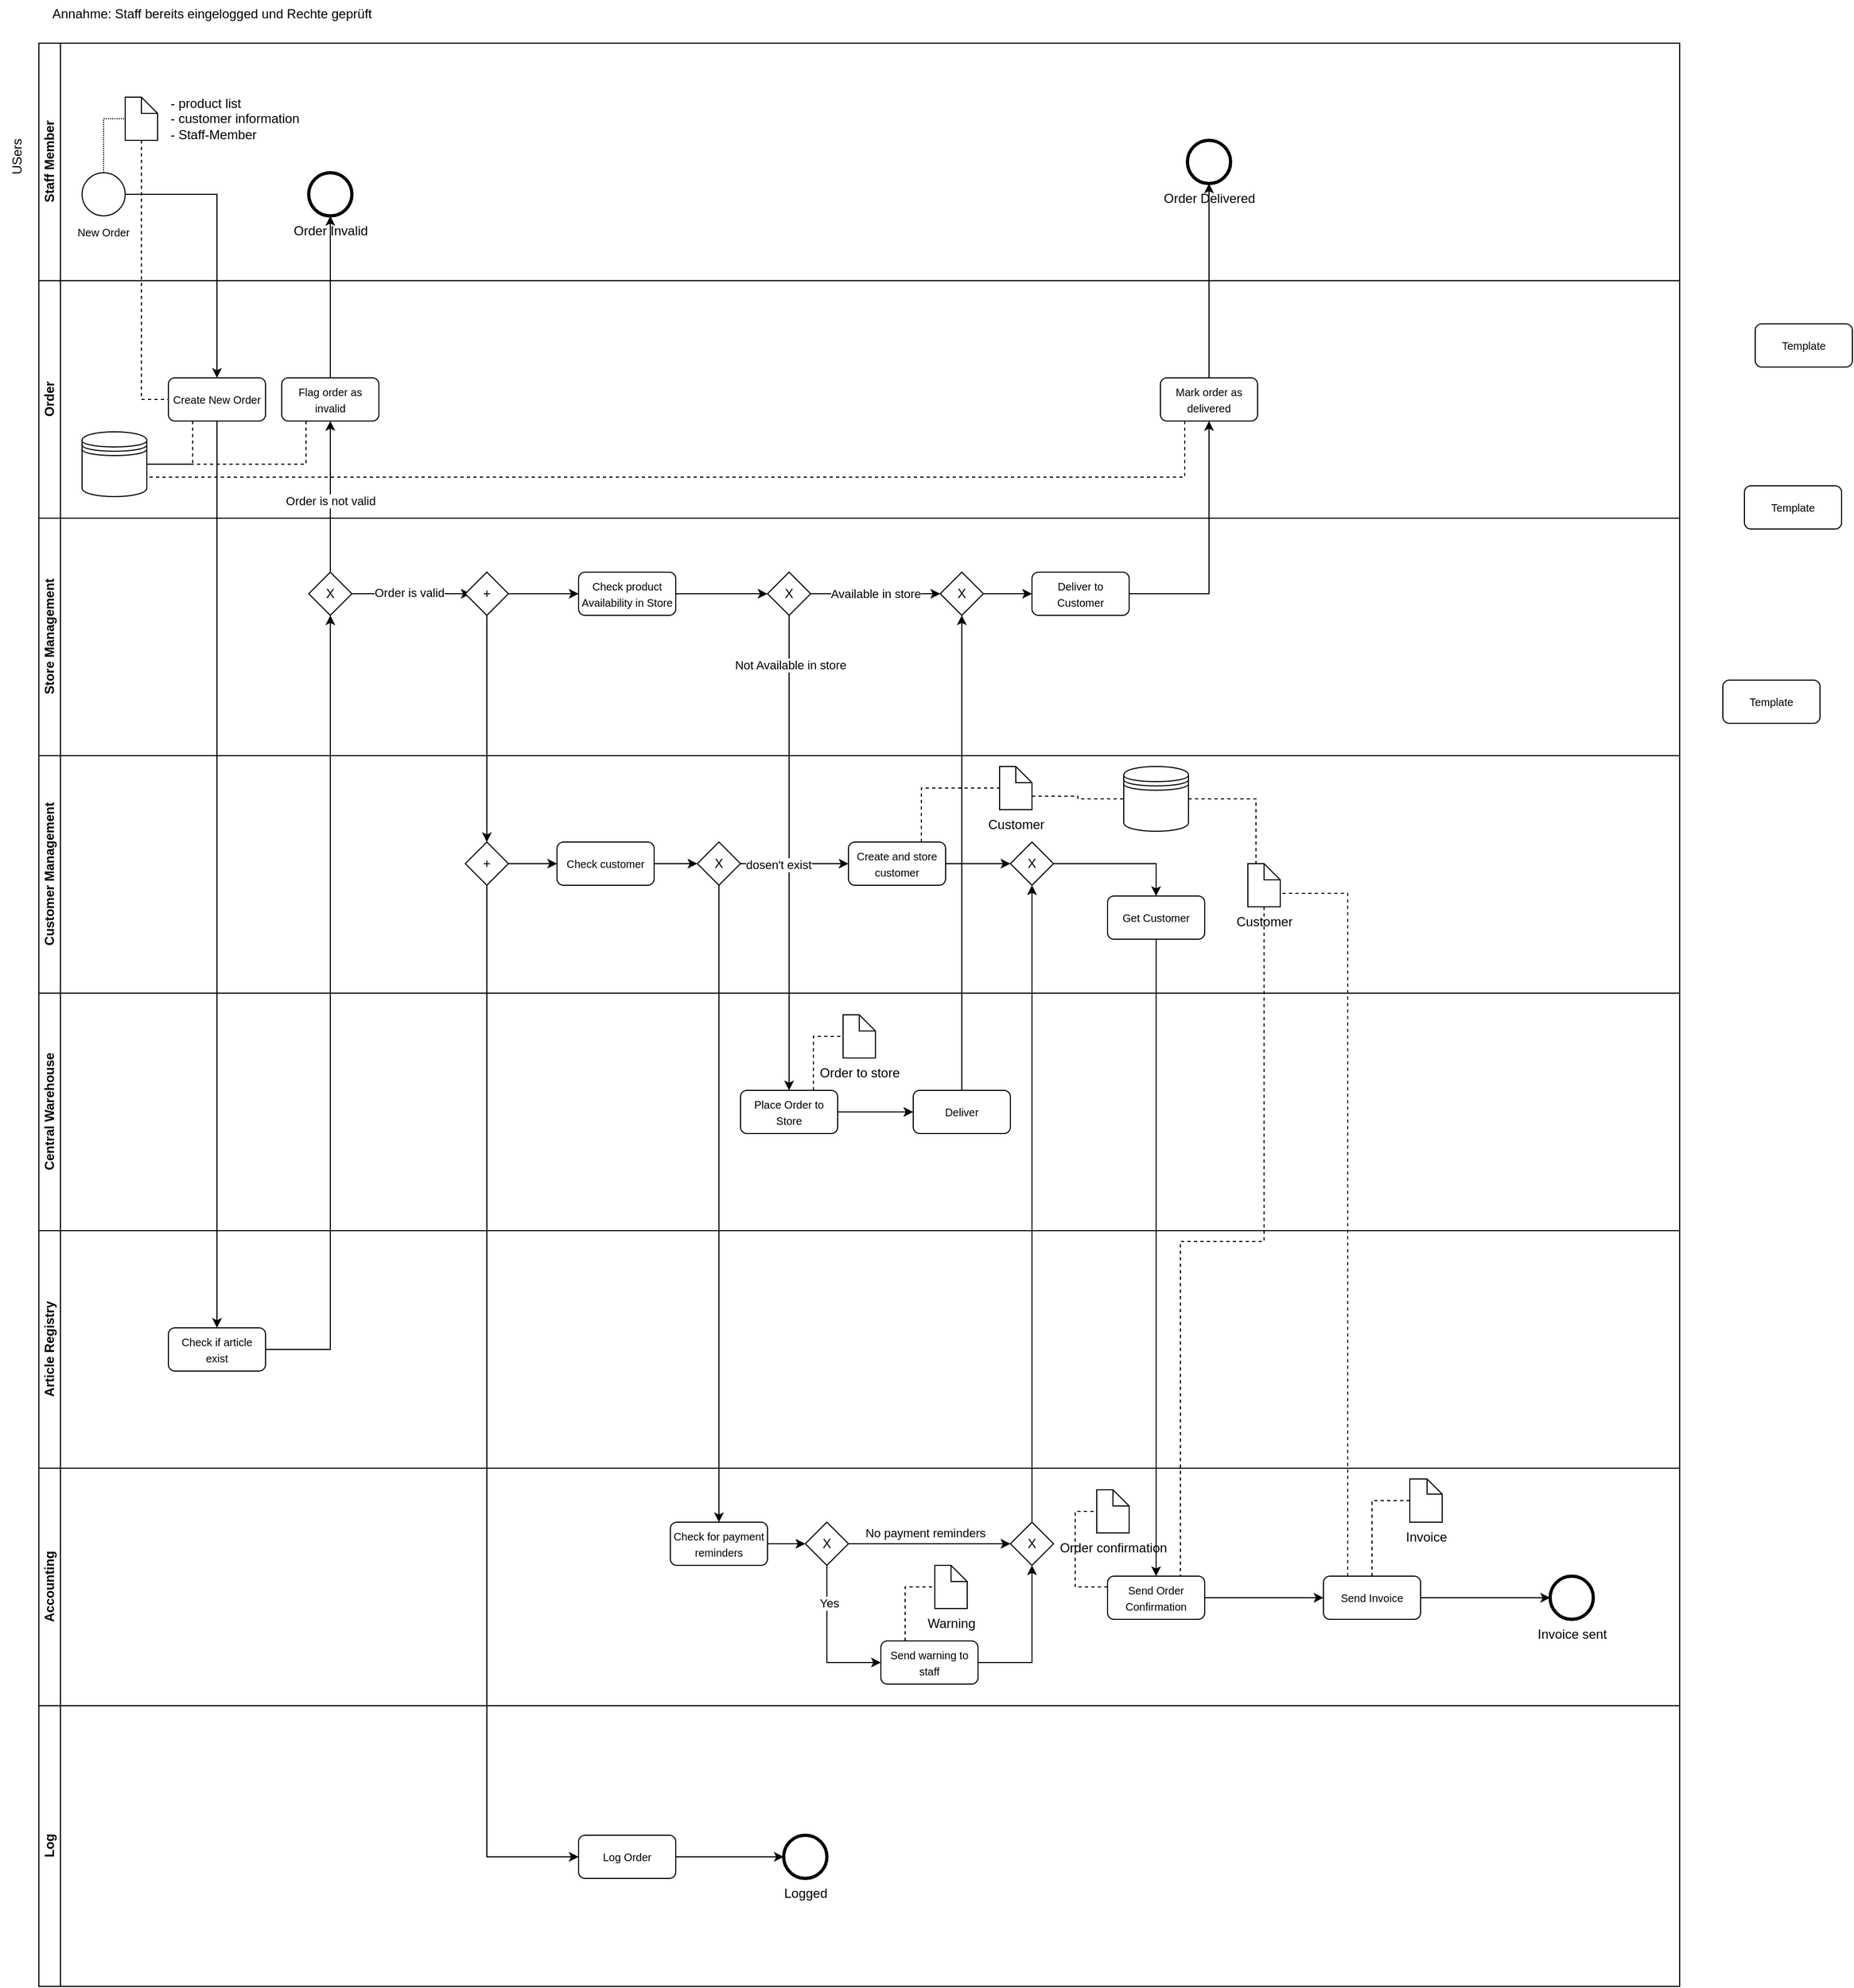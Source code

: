 <mxfile version="24.7.17">
  <diagram id="prtHgNgQTEPvFCAcTncT" name="Page-1">
    <mxGraphModel grid="1" page="1" gridSize="10" guides="1" tooltips="1" connect="1" arrows="1" fold="1" pageScale="1" pageWidth="1169" pageHeight="1654" math="0" shadow="0">
      <root>
        <mxCell id="0" />
        <mxCell id="1" parent="0" />
        <mxCell id="7-YZF02Emuef2Ez2xkZm-93" style="edgeStyle=orthogonalEdgeStyle;rounded=0;orthogonalLoop=1;jettySize=auto;html=1;entryX=0.5;entryY=0;entryDx=0;entryDy=0;" edge="1" parent="1" source="7-YZF02Emuef2Ez2xkZm-90" target="7-YZF02Emuef2Ez2xkZm-92">
          <mxGeometry relative="1" as="geometry" />
        </mxCell>
        <mxCell id="7-YZF02Emuef2Ez2xkZm-94" value="Not Available in store" style="edgeLabel;html=1;align=center;verticalAlign=middle;resizable=0;points=[];" vertex="1" connectable="0" parent="7-YZF02Emuef2Ez2xkZm-93">
          <mxGeometry x="-0.793" y="1" relative="1" as="geometry">
            <mxPoint as="offset" />
          </mxGeometry>
        </mxCell>
        <mxCell id="C3Y8m0aXwXrcLiICh7oO-31" value="&lt;font size=&quot;1&quot;&gt;Template&lt;/font&gt;" style="rounded=1;whiteSpace=wrap;html=1;" vertex="1" parent="1">
          <mxGeometry x="1600" y="-1010" width="90" height="40" as="geometry" />
        </mxCell>
        <mxCell id="7-YZF02Emuef2Ez2xkZm-71" value="Staff Member" style="swimlane;html=1;startSize=20;horizontal=0;" vertex="1" parent="1">
          <mxGeometry x="40" y="-1600" width="1520" height="220" as="geometry" />
        </mxCell>
        <mxCell id="4dBbkoU6vs2JRiaPE6d_-11" value="" style="group" connectable="0" vertex="1" parent="7-YZF02Emuef2Ez2xkZm-71">
          <mxGeometry x="20" y="120" width="80" height="80" as="geometry" />
        </mxCell>
        <mxCell id="4dBbkoU6vs2JRiaPE6d_-8" value="" style="ellipse;whiteSpace=wrap;html=1;aspect=fixed;" vertex="1" parent="4dBbkoU6vs2JRiaPE6d_-11">
          <mxGeometry x="20" width="40" height="40" as="geometry" />
        </mxCell>
        <mxCell id="4dBbkoU6vs2JRiaPE6d_-10" value="&lt;font style=&quot;font-size: 10px;&quot;&gt;New Order&lt;/font&gt;" style="text;strokeColor=none;fillColor=none;align=center;verticalAlign=middle;spacingLeft=4;spacingRight=4;overflow=hidden;points=[[0,0.5],[1,0.5]];portConstraint=eastwest;rotatable=0;whiteSpace=wrap;html=1;" vertex="1" parent="4dBbkoU6vs2JRiaPE6d_-11">
          <mxGeometry y="40" width="80" height="30" as="geometry" />
        </mxCell>
        <mxCell id="4dBbkoU6vs2JRiaPE6d_-32" value="" style="shape=mxgraph.bpmn.data;labelPosition=center;verticalLabelPosition=bottom;align=center;verticalAlign=top;size=15;html=1;" vertex="1" parent="7-YZF02Emuef2Ez2xkZm-71">
          <mxGeometry x="80" y="50" width="30" height="40" as="geometry" />
        </mxCell>
        <mxCell id="4dBbkoU6vs2JRiaPE6d_-34" style="edgeStyle=orthogonalEdgeStyle;rounded=0;orthogonalLoop=1;jettySize=auto;html=1;exitX=0.5;exitY=0;exitDx=0;exitDy=0;entryX=0;entryY=0.5;entryDx=0;entryDy=0;entryPerimeter=0;dashed=1;dashPattern=1 1;endArrow=none;endFill=0;" edge="1" parent="7-YZF02Emuef2Ez2xkZm-71" source="4dBbkoU6vs2JRiaPE6d_-8" target="4dBbkoU6vs2JRiaPE6d_-32">
          <mxGeometry relative="1" as="geometry" />
        </mxCell>
        <mxCell id="4dBbkoU6vs2JRiaPE6d_-35" value="- product list&lt;br&gt;- customer information&lt;br&gt;- Staff-Member" style="text;html=1;align=left;verticalAlign=middle;resizable=0;points=[];autosize=1;strokeColor=none;fillColor=none;" vertex="1" parent="7-YZF02Emuef2Ez2xkZm-71">
          <mxGeometry x="120" y="40" width="140" height="60" as="geometry" />
        </mxCell>
        <mxCell id="P50et1wgJEWvE7VBJ5p5-38" value="Order Delivered" style="points=[[0.145,0.145,0],[0.5,0,0],[0.855,0.145,0],[1,0.5,0],[0.855,0.855,0],[0.5,1,0],[0.145,0.855,0],[0,0.5,0]];shape=mxgraph.bpmn.event;html=1;verticalLabelPosition=bottom;labelBackgroundColor=#ffffff;verticalAlign=top;align=center;perimeter=ellipsePerimeter;outlineConnect=0;aspect=fixed;outline=end;symbol=terminate2;" vertex="1" parent="7-YZF02Emuef2Ez2xkZm-71">
          <mxGeometry x="1064" y="90" width="40" height="40" as="geometry" />
        </mxCell>
        <mxCell id="P50et1wgJEWvE7VBJ5p5-50" value="Order Invalid" style="points=[[0.145,0.145,0],[0.5,0,0],[0.855,0.145,0],[1,0.5,0],[0.855,0.855,0],[0.5,1,0],[0.145,0.855,0],[0,0.5,0]];shape=mxgraph.bpmn.event;html=1;verticalLabelPosition=bottom;labelBackgroundColor=#ffffff;verticalAlign=top;align=center;perimeter=ellipsePerimeter;outlineConnect=0;aspect=fixed;outline=end;symbol=terminate2;" vertex="1" parent="7-YZF02Emuef2Ez2xkZm-71">
          <mxGeometry x="250" y="120" width="40" height="40" as="geometry" />
        </mxCell>
        <mxCell id="7-YZF02Emuef2Ez2xkZm-79" value="Order" style="swimlane;html=1;startSize=20;horizontal=0;" vertex="1" parent="1">
          <mxGeometry x="40" y="-1380" width="1520" height="220" as="geometry" />
        </mxCell>
        <mxCell id="P50et1wgJEWvE7VBJ5p5-61" style="edgeStyle=orthogonalEdgeStyle;rounded=0;orthogonalLoop=1;jettySize=auto;html=1;exitX=0.25;exitY=1;exitDx=0;exitDy=0;entryX=1;entryY=0.5;entryDx=0;entryDy=0;endArrow=none;endFill=0;dashed=1;" edge="1" parent="7-YZF02Emuef2Ez2xkZm-79" source="4dBbkoU6vs2JRiaPE6d_-14" target="P50et1wgJEWvE7VBJ5p5-60">
          <mxGeometry relative="1" as="geometry" />
        </mxCell>
        <mxCell id="4dBbkoU6vs2JRiaPE6d_-14" value="&lt;font style=&quot;font-size: 10px;&quot;&gt;Create New Order&lt;/font&gt;" style="rounded=1;whiteSpace=wrap;html=1;" vertex="1" parent="7-YZF02Emuef2Ez2xkZm-79">
          <mxGeometry x="120" y="90" width="90" height="40" as="geometry" />
        </mxCell>
        <mxCell id="P50et1wgJEWvE7VBJ5p5-63" style="edgeStyle=orthogonalEdgeStyle;rounded=0;orthogonalLoop=1;jettySize=auto;html=1;exitX=0.25;exitY=1;exitDx=0;exitDy=0;entryX=1;entryY=0.7;entryDx=0;entryDy=0;endArrow=none;endFill=0;dashed=1;" edge="1" parent="7-YZF02Emuef2Ez2xkZm-79" source="P50et1wgJEWvE7VBJ5p5-20" target="P50et1wgJEWvE7VBJ5p5-60">
          <mxGeometry relative="1" as="geometry" />
        </mxCell>
        <mxCell id="P50et1wgJEWvE7VBJ5p5-20" value="&lt;font style=&quot;font-size: 10px;&quot;&gt;Mark order as delivered&lt;/font&gt;" style="rounded=1;whiteSpace=wrap;html=1;" vertex="1" parent="7-YZF02Emuef2Ez2xkZm-79">
          <mxGeometry x="1039" y="90" width="90" height="40" as="geometry" />
        </mxCell>
        <mxCell id="P50et1wgJEWvE7VBJ5p5-62" style="edgeStyle=orthogonalEdgeStyle;rounded=0;orthogonalLoop=1;jettySize=auto;html=1;exitX=0.25;exitY=1;exitDx=0;exitDy=0;entryX=1;entryY=0.5;entryDx=0;entryDy=0;endArrow=none;endFill=0;dashed=1;" edge="1" parent="7-YZF02Emuef2Ez2xkZm-79" source="P50et1wgJEWvE7VBJ5p5-49" target="P50et1wgJEWvE7VBJ5p5-60">
          <mxGeometry relative="1" as="geometry" />
        </mxCell>
        <mxCell id="P50et1wgJEWvE7VBJ5p5-49" value="&lt;font style=&quot;font-size: 10px;&quot;&gt;Flag order as invalid&lt;/font&gt;" style="rounded=1;whiteSpace=wrap;html=1;" vertex="1" parent="7-YZF02Emuef2Ez2xkZm-79">
          <mxGeometry x="225" y="90" width="90" height="40" as="geometry" />
        </mxCell>
        <mxCell id="P50et1wgJEWvE7VBJ5p5-60" value="" style="shape=datastore;whiteSpace=wrap;html=1;" vertex="1" parent="7-YZF02Emuef2Ez2xkZm-79">
          <mxGeometry x="40" y="140" width="60" height="60" as="geometry" />
        </mxCell>
        <mxCell id="7-YZF02Emuef2Ez2xkZm-80" value="Store Management" style="swimlane;html=1;startSize=20;horizontal=0;" vertex="1" parent="1">
          <mxGeometry x="40" y="-1160" width="1520" height="220" as="geometry" />
        </mxCell>
        <mxCell id="7-YZF02Emuef2Ez2xkZm-91" style="edgeStyle=orthogonalEdgeStyle;rounded=0;orthogonalLoop=1;jettySize=auto;html=1;entryX=0;entryY=0.5;entryDx=0;entryDy=0;" edge="1" parent="7-YZF02Emuef2Ez2xkZm-80" source="7-YZF02Emuef2Ez2xkZm-89" target="7-YZF02Emuef2Ez2xkZm-90">
          <mxGeometry relative="1" as="geometry" />
        </mxCell>
        <mxCell id="7-YZF02Emuef2Ez2xkZm-89" value="&lt;font size=&quot;1&quot;&gt;Check product Availability in Store&lt;/font&gt;" style="rounded=1;whiteSpace=wrap;html=1;" vertex="1" parent="7-YZF02Emuef2Ez2xkZm-80">
          <mxGeometry x="500" y="50" width="90" height="40" as="geometry" />
        </mxCell>
        <mxCell id="7-YZF02Emuef2Ez2xkZm-105" value="Available in store" style="edgeStyle=orthogonalEdgeStyle;rounded=0;orthogonalLoop=1;jettySize=auto;html=1;entryX=0;entryY=0.5;entryDx=0;entryDy=0;" edge="1" parent="7-YZF02Emuef2Ez2xkZm-80" source="7-YZF02Emuef2Ez2xkZm-90" target="7-YZF02Emuef2Ez2xkZm-104">
          <mxGeometry relative="1" as="geometry">
            <mxPoint x="590" y="70" as="targetPoint" />
          </mxGeometry>
        </mxCell>
        <mxCell id="7-YZF02Emuef2Ez2xkZm-90" value="X" style="rhombus;whiteSpace=wrap;html=1;fontFamily=Helvetica;fontSize=12;fontColor=#000000;align=center;" vertex="1" parent="7-YZF02Emuef2Ez2xkZm-80">
          <mxGeometry x="675" y="50" width="40" height="40" as="geometry" />
        </mxCell>
        <mxCell id="7-YZF02Emuef2Ez2xkZm-98" value="&lt;font size=&quot;1&quot;&gt;Deliver to Customer&lt;/font&gt;" style="rounded=1;whiteSpace=wrap;html=1;" vertex="1" parent="7-YZF02Emuef2Ez2xkZm-80">
          <mxGeometry x="920" y="50" width="90" height="40" as="geometry" />
        </mxCell>
        <mxCell id="7-YZF02Emuef2Ez2xkZm-106" style="edgeStyle=orthogonalEdgeStyle;rounded=0;orthogonalLoop=1;jettySize=auto;html=1;entryX=0;entryY=0.5;entryDx=0;entryDy=0;" edge="1" parent="7-YZF02Emuef2Ez2xkZm-80" source="7-YZF02Emuef2Ez2xkZm-104" target="7-YZF02Emuef2Ez2xkZm-98">
          <mxGeometry relative="1" as="geometry" />
        </mxCell>
        <mxCell id="7-YZF02Emuef2Ez2xkZm-104" value="X" style="rhombus;whiteSpace=wrap;html=1;fontFamily=Helvetica;fontSize=12;fontColor=#000000;align=center;" vertex="1" parent="7-YZF02Emuef2Ez2xkZm-80">
          <mxGeometry x="835" y="50" width="40" height="40" as="geometry" />
        </mxCell>
        <mxCell id="7-YZF02Emuef2Ez2xkZm-128" style="edgeStyle=orthogonalEdgeStyle;rounded=0;orthogonalLoop=1;jettySize=auto;html=1;" edge="1" parent="7-YZF02Emuef2Ez2xkZm-80" source="7-YZF02Emuef2Ez2xkZm-126">
          <mxGeometry relative="1" as="geometry">
            <mxPoint x="400" y="70" as="targetPoint" />
          </mxGeometry>
        </mxCell>
        <mxCell id="7-YZF02Emuef2Ez2xkZm-129" value="Order is valid" style="edgeLabel;html=1;align=center;verticalAlign=middle;resizable=0;points=[];" connectable="0" vertex="1" parent="7-YZF02Emuef2Ez2xkZm-128">
          <mxGeometry x="-0.056" y="1" relative="1" as="geometry">
            <mxPoint x="1" as="offset" />
          </mxGeometry>
        </mxCell>
        <mxCell id="7-YZF02Emuef2Ez2xkZm-126" value="X" style="rhombus;whiteSpace=wrap;html=1;fontFamily=Helvetica;fontSize=12;fontColor=#000000;align=center;" vertex="1" parent="7-YZF02Emuef2Ez2xkZm-80">
          <mxGeometry x="250" y="50" width="40" height="40" as="geometry" />
        </mxCell>
        <mxCell id="7-YZF02Emuef2Ez2xkZm-135" style="edgeStyle=orthogonalEdgeStyle;rounded=0;orthogonalLoop=1;jettySize=auto;html=1;entryX=0;entryY=0.5;entryDx=0;entryDy=0;" edge="1" parent="7-YZF02Emuef2Ez2xkZm-80" source="7-YZF02Emuef2Ez2xkZm-134" target="7-YZF02Emuef2Ez2xkZm-89">
          <mxGeometry relative="1" as="geometry" />
        </mxCell>
        <mxCell id="7-YZF02Emuef2Ez2xkZm-134" value="+" style="rhombus;whiteSpace=wrap;html=1;fontFamily=Helvetica;fontSize=12;fontColor=#000000;align=center;" vertex="1" parent="7-YZF02Emuef2Ez2xkZm-80">
          <mxGeometry x="395" y="50" width="40" height="40" as="geometry" />
        </mxCell>
        <mxCell id="7-YZF02Emuef2Ez2xkZm-81" value="Customer Management" style="swimlane;html=1;startSize=20;horizontal=0;" vertex="1" parent="1">
          <mxGeometry x="40" y="-940" width="1520" height="220" as="geometry" />
        </mxCell>
        <mxCell id="7-YZF02Emuef2Ez2xkZm-143" style="edgeStyle=orthogonalEdgeStyle;rounded=0;orthogonalLoop=1;jettySize=auto;html=1;entryX=0;entryY=0.5;entryDx=0;entryDy=0;" edge="1" parent="7-YZF02Emuef2Ez2xkZm-81" source="7-YZF02Emuef2Ez2xkZm-141" target="7-YZF02Emuef2Ez2xkZm-142">
          <mxGeometry relative="1" as="geometry" />
        </mxCell>
        <mxCell id="7-YZF02Emuef2Ez2xkZm-141" value="+" style="rhombus;whiteSpace=wrap;html=1;fontFamily=Helvetica;fontSize=12;fontColor=#000000;align=center;" vertex="1" parent="7-YZF02Emuef2Ez2xkZm-81">
          <mxGeometry x="395" y="80" width="40" height="40" as="geometry" />
        </mxCell>
        <mxCell id="P50et1wgJEWvE7VBJ5p5-9" style="edgeStyle=orthogonalEdgeStyle;rounded=0;orthogonalLoop=1;jettySize=auto;html=1;entryX=0;entryY=0.5;entryDx=0;entryDy=0;" edge="1" parent="7-YZF02Emuef2Ez2xkZm-81" source="7-YZF02Emuef2Ez2xkZm-142" target="P50et1wgJEWvE7VBJ5p5-8">
          <mxGeometry relative="1" as="geometry" />
        </mxCell>
        <mxCell id="7-YZF02Emuef2Ez2xkZm-142" value="&lt;font size=&quot;1&quot;&gt;Check customer&lt;/font&gt;" style="rounded=1;whiteSpace=wrap;html=1;" vertex="1" parent="7-YZF02Emuef2Ez2xkZm-81">
          <mxGeometry x="480" y="80" width="90" height="40" as="geometry" />
        </mxCell>
        <mxCell id="P50et1wgJEWvE7VBJ5p5-24" style="edgeStyle=orthogonalEdgeStyle;rounded=0;orthogonalLoop=1;jettySize=auto;html=1;exitX=1;exitY=0.5;exitDx=0;exitDy=0;entryX=0;entryY=0.5;entryDx=0;entryDy=0;" edge="1" parent="7-YZF02Emuef2Ez2xkZm-81" source="P50et1wgJEWvE7VBJ5p5-8" target="P50et1wgJEWvE7VBJ5p5-10">
          <mxGeometry relative="1" as="geometry" />
        </mxCell>
        <mxCell id="P50et1wgJEWvE7VBJ5p5-26" value="dosen&#39;t exist" style="edgeLabel;html=1;align=center;verticalAlign=middle;resizable=0;points=[];" connectable="0" vertex="1" parent="P50et1wgJEWvE7VBJ5p5-24">
          <mxGeometry x="-0.283" y="-1" relative="1" as="geometry">
            <mxPoint x="-1" as="offset" />
          </mxGeometry>
        </mxCell>
        <mxCell id="P50et1wgJEWvE7VBJ5p5-8" value="X" style="rhombus;whiteSpace=wrap;html=1;fontFamily=Helvetica;fontSize=12;fontColor=#000000;align=center;" vertex="1" parent="7-YZF02Emuef2Ez2xkZm-81">
          <mxGeometry x="610" y="80" width="40" height="40" as="geometry" />
        </mxCell>
        <mxCell id="P50et1wgJEWvE7VBJ5p5-25" style="edgeStyle=orthogonalEdgeStyle;rounded=0;orthogonalLoop=1;jettySize=auto;html=1;exitX=1;exitY=0.5;exitDx=0;exitDy=0;entryX=0;entryY=0.5;entryDx=0;entryDy=0;" edge="1" parent="7-YZF02Emuef2Ez2xkZm-81" source="P50et1wgJEWvE7VBJ5p5-10" target="P50et1wgJEWvE7VBJ5p5-13">
          <mxGeometry relative="1" as="geometry" />
        </mxCell>
        <mxCell id="P50et1wgJEWvE7VBJ5p5-10" value="&lt;font size=&quot;1&quot;&gt;Create and store customer&lt;/font&gt;" style="rounded=1;whiteSpace=wrap;html=1;" vertex="1" parent="7-YZF02Emuef2Ez2xkZm-81">
          <mxGeometry x="750" y="80" width="90" height="40" as="geometry" />
        </mxCell>
        <mxCell id="P50et1wgJEWvE7VBJ5p5-94" style="edgeStyle=orthogonalEdgeStyle;rounded=0;orthogonalLoop=1;jettySize=auto;html=1;exitX=1;exitY=0.5;exitDx=0;exitDy=0;entryX=0.5;entryY=0;entryDx=0;entryDy=0;" edge="1" parent="7-YZF02Emuef2Ez2xkZm-81" source="P50et1wgJEWvE7VBJ5p5-13" target="P50et1wgJEWvE7VBJ5p5-88">
          <mxGeometry relative="1" as="geometry" />
        </mxCell>
        <mxCell id="P50et1wgJEWvE7VBJ5p5-13" value="X" style="rhombus;whiteSpace=wrap;html=1;fontFamily=Helvetica;fontSize=12;fontColor=#000000;align=center;" vertex="1" parent="7-YZF02Emuef2Ez2xkZm-81">
          <mxGeometry x="900" y="80" width="40" height="40" as="geometry" />
        </mxCell>
        <mxCell id="P50et1wgJEWvE7VBJ5p5-92" style="edgeStyle=orthogonalEdgeStyle;rounded=0;orthogonalLoop=1;jettySize=auto;html=1;exitX=0;exitY=0;exitDx=30;exitDy=27.5;exitPerimeter=0;entryX=0;entryY=0.5;entryDx=0;entryDy=0;endArrow=none;endFill=0;dashed=1;" edge="1" parent="7-YZF02Emuef2Ez2xkZm-81" source="P50et1wgJEWvE7VBJ5p5-85" target="P50et1wgJEWvE7VBJ5p5-90">
          <mxGeometry relative="1" as="geometry" />
        </mxCell>
        <mxCell id="P50et1wgJEWvE7VBJ5p5-85" value="Customer" style="shape=mxgraph.bpmn.data;labelPosition=center;verticalLabelPosition=bottom;align=center;verticalAlign=top;size=15;html=1;" vertex="1" parent="7-YZF02Emuef2Ez2xkZm-81">
          <mxGeometry x="890" y="10" width="30" height="40" as="geometry" />
        </mxCell>
        <mxCell id="P50et1wgJEWvE7VBJ5p5-88" value="&lt;font size=&quot;1&quot;&gt;Get Customer&lt;/font&gt;" style="rounded=1;whiteSpace=wrap;html=1;" vertex="1" parent="7-YZF02Emuef2Ez2xkZm-81">
          <mxGeometry x="990" y="130" width="90" height="40" as="geometry" />
        </mxCell>
        <mxCell id="P50et1wgJEWvE7VBJ5p5-89" style="edgeStyle=orthogonalEdgeStyle;rounded=0;orthogonalLoop=1;jettySize=auto;html=1;exitX=0.75;exitY=0;exitDx=0;exitDy=0;entryX=0;entryY=0.5;entryDx=0;entryDy=0;entryPerimeter=0;endArrow=none;endFill=0;dashed=1;" edge="1" parent="7-YZF02Emuef2Ez2xkZm-81" source="P50et1wgJEWvE7VBJ5p5-10" target="P50et1wgJEWvE7VBJ5p5-85">
          <mxGeometry relative="1" as="geometry" />
        </mxCell>
        <mxCell id="P50et1wgJEWvE7VBJ5p5-90" value="" style="shape=datastore;whiteSpace=wrap;html=1;" vertex="1" parent="7-YZF02Emuef2Ez2xkZm-81">
          <mxGeometry x="1005" y="10" width="60" height="60" as="geometry" />
        </mxCell>
        <mxCell id="P50et1wgJEWvE7VBJ5p5-96" value="Customer" style="shape=mxgraph.bpmn.data;labelPosition=center;verticalLabelPosition=bottom;align=center;verticalAlign=top;size=15;html=1;" vertex="1" parent="7-YZF02Emuef2Ez2xkZm-81">
          <mxGeometry x="1120" y="100" width="30" height="40" as="geometry" />
        </mxCell>
        <mxCell id="P50et1wgJEWvE7VBJ5p5-97" style="edgeStyle=orthogonalEdgeStyle;rounded=0;orthogonalLoop=1;jettySize=auto;html=1;exitX=1;exitY=0.5;exitDx=0;exitDy=0;entryX=0;entryY=0;entryDx=7.5;entryDy=0;entryPerimeter=0;endArrow=none;endFill=0;dashed=1;" edge="1" parent="7-YZF02Emuef2Ez2xkZm-81" source="P50et1wgJEWvE7VBJ5p5-90" target="P50et1wgJEWvE7VBJ5p5-96">
          <mxGeometry relative="1" as="geometry" />
        </mxCell>
        <mxCell id="7-YZF02Emuef2Ez2xkZm-83" value="Central Warehouse" style="swimlane;html=1;startSize=20;horizontal=0;" vertex="1" parent="1">
          <mxGeometry x="40" y="-720" width="1520" height="220" as="geometry" />
        </mxCell>
        <mxCell id="7-YZF02Emuef2Ez2xkZm-96" style="edgeStyle=orthogonalEdgeStyle;rounded=0;orthogonalLoop=1;jettySize=auto;html=1;entryX=0;entryY=0.5;entryDx=0;entryDy=0;" edge="1" parent="7-YZF02Emuef2Ez2xkZm-83" source="7-YZF02Emuef2Ez2xkZm-92" target="7-YZF02Emuef2Ez2xkZm-95">
          <mxGeometry relative="1" as="geometry" />
        </mxCell>
        <mxCell id="7-YZF02Emuef2Ez2xkZm-92" value="&lt;font size=&quot;1&quot;&gt;Place Order to Store&lt;/font&gt;" style="rounded=1;whiteSpace=wrap;html=1;" vertex="1" parent="7-YZF02Emuef2Ez2xkZm-83">
          <mxGeometry x="650" y="90" width="90" height="40" as="geometry" />
        </mxCell>
        <mxCell id="7-YZF02Emuef2Ez2xkZm-95" value="&lt;font size=&quot;1&quot;&gt;Deliver&lt;/font&gt;" style="rounded=1;whiteSpace=wrap;html=1;" vertex="1" parent="7-YZF02Emuef2Ez2xkZm-83">
          <mxGeometry x="810" y="90" width="90" height="40" as="geometry" />
        </mxCell>
        <mxCell id="P50et1wgJEWvE7VBJ5p5-53" value="Order to store" style="shape=mxgraph.bpmn.data;labelPosition=center;verticalLabelPosition=bottom;align=center;verticalAlign=top;size=15;html=1;" vertex="1" parent="7-YZF02Emuef2Ez2xkZm-83">
          <mxGeometry x="745" y="20" width="30" height="40" as="geometry" />
        </mxCell>
        <mxCell id="P50et1wgJEWvE7VBJ5p5-54" style="edgeStyle=orthogonalEdgeStyle;rounded=0;orthogonalLoop=1;jettySize=auto;html=1;exitX=0.75;exitY=0;exitDx=0;exitDy=0;entryX=0;entryY=0.5;entryDx=0;entryDy=0;entryPerimeter=0;startArrow=none;startFill=0;dashed=1;endArrow=none;endFill=0;" edge="1" parent="7-YZF02Emuef2Ez2xkZm-83" source="7-YZF02Emuef2Ez2xkZm-92" target="P50et1wgJEWvE7VBJ5p5-53">
          <mxGeometry relative="1" as="geometry" />
        </mxCell>
        <mxCell id="7-YZF02Emuef2Ez2xkZm-84" value="Article Registry" style="swimlane;html=1;startSize=20;horizontal=0;" vertex="1" parent="1">
          <mxGeometry x="40" y="-500" width="1520" height="220" as="geometry" />
        </mxCell>
        <mxCell id="7-YZF02Emuef2Ez2xkZm-119" value="&lt;font size=&quot;1&quot;&gt;Check if article exist&lt;/font&gt;" style="rounded=1;whiteSpace=wrap;html=1;" vertex="1" parent="7-YZF02Emuef2Ez2xkZm-84">
          <mxGeometry x="120" y="90" width="90" height="40" as="geometry" />
        </mxCell>
        <mxCell id="7-YZF02Emuef2Ez2xkZm-85" value="Accounting" style="swimlane;html=1;startSize=20;horizontal=0;" vertex="1" parent="1">
          <mxGeometry x="40" y="-280" width="1520" height="220" as="geometry" />
        </mxCell>
        <mxCell id="P50et1wgJEWvE7VBJ5p5-47" style="edgeStyle=orthogonalEdgeStyle;rounded=0;orthogonalLoop=1;jettySize=auto;html=1;entryX=0;entryY=0.5;entryDx=0;entryDy=0;" edge="1" parent="7-YZF02Emuef2Ez2xkZm-85" source="4dBbkoU6vs2JRiaPE6d_-40" target="P50et1wgJEWvE7VBJ5p5-45">
          <mxGeometry relative="1" as="geometry" />
        </mxCell>
        <mxCell id="4dBbkoU6vs2JRiaPE6d_-40" value="&lt;font size=&quot;1&quot;&gt;Send Order Confirmation&lt;/font&gt;" style="rounded=1;whiteSpace=wrap;html=1;" vertex="1" parent="7-YZF02Emuef2Ez2xkZm-85">
          <mxGeometry x="990" y="100" width="90" height="40" as="geometry" />
        </mxCell>
        <mxCell id="P50et1wgJEWvE7VBJ5p5-70" style="edgeStyle=orthogonalEdgeStyle;rounded=0;orthogonalLoop=1;jettySize=auto;html=1;exitX=1;exitY=0.5;exitDx=0;exitDy=0;entryX=0;entryY=0.5;entryDx=0;entryDy=0;" edge="1" parent="7-YZF02Emuef2Ez2xkZm-85" source="P50et1wgJEWvE7VBJ5p5-27" target="P50et1wgJEWvE7VBJ5p5-68">
          <mxGeometry relative="1" as="geometry" />
        </mxCell>
        <mxCell id="P50et1wgJEWvE7VBJ5p5-27" value="&lt;font size=&quot;1&quot;&gt;Check for payment reminders&lt;/font&gt;" style="rounded=1;whiteSpace=wrap;html=1;" vertex="1" parent="7-YZF02Emuef2Ez2xkZm-85">
          <mxGeometry x="585" y="50" width="90" height="40" as="geometry" />
        </mxCell>
        <mxCell id="P50et1wgJEWvE7VBJ5p5-36" value="&lt;span style=&quot;font-weight: normal;&quot;&gt;Invoice sent&lt;/span&gt;" style="points=[[0.145,0.145,0],[0.5,0,0],[0.855,0.145,0],[1,0.5,0],[0.855,0.855,0],[0.5,1,0],[0.145,0.855,0],[0,0.5,0]];shape=mxgraph.bpmn.event;html=1;verticalLabelPosition=bottom;labelBackgroundColor=#ffffff;verticalAlign=top;align=center;perimeter=ellipsePerimeter;outlineConnect=0;aspect=fixed;outline=end;symbol=terminate2;fontStyle=1" vertex="1" parent="7-YZF02Emuef2Ez2xkZm-85">
          <mxGeometry x="1400" y="100" width="40" height="40" as="geometry" />
        </mxCell>
        <mxCell id="P50et1wgJEWvE7VBJ5p5-45" value="&lt;font size=&quot;1&quot;&gt;Send Invoice&lt;/font&gt;" style="rounded=1;whiteSpace=wrap;html=1;" vertex="1" parent="7-YZF02Emuef2Ez2xkZm-85">
          <mxGeometry x="1190" y="100" width="90" height="40" as="geometry" />
        </mxCell>
        <mxCell id="P50et1wgJEWvE7VBJ5p5-46" style="edgeStyle=orthogonalEdgeStyle;rounded=0;orthogonalLoop=1;jettySize=auto;html=1;entryX=0;entryY=0.5;entryDx=0;entryDy=0;entryPerimeter=0;" edge="1" parent="7-YZF02Emuef2Ez2xkZm-85" source="P50et1wgJEWvE7VBJ5p5-45" target="P50et1wgJEWvE7VBJ5p5-36">
          <mxGeometry relative="1" as="geometry" />
        </mxCell>
        <mxCell id="P50et1wgJEWvE7VBJ5p5-64" value="X" style="rhombus;whiteSpace=wrap;html=1;fontFamily=Helvetica;fontSize=12;fontColor=#000000;align=center;" vertex="1" parent="7-YZF02Emuef2Ez2xkZm-85">
          <mxGeometry x="900" y="50" width="40" height="40" as="geometry" />
        </mxCell>
        <mxCell id="P50et1wgJEWvE7VBJ5p5-72" style="edgeStyle=orthogonalEdgeStyle;rounded=0;orthogonalLoop=1;jettySize=auto;html=1;exitX=0.5;exitY=1;exitDx=0;exitDy=0;entryX=0;entryY=0.5;entryDx=0;entryDy=0;" edge="1" parent="7-YZF02Emuef2Ez2xkZm-85" source="P50et1wgJEWvE7VBJ5p5-68" target="P50et1wgJEWvE7VBJ5p5-71">
          <mxGeometry relative="1" as="geometry" />
        </mxCell>
        <mxCell id="P50et1wgJEWvE7VBJ5p5-73" value="Yes" style="edgeLabel;html=1;align=center;verticalAlign=middle;resizable=0;points=[];" connectable="0" vertex="1" parent="P50et1wgJEWvE7VBJ5p5-72">
          <mxGeometry x="-0.504" y="2" relative="1" as="geometry">
            <mxPoint as="offset" />
          </mxGeometry>
        </mxCell>
        <mxCell id="P50et1wgJEWvE7VBJ5p5-74" style="edgeStyle=orthogonalEdgeStyle;rounded=0;orthogonalLoop=1;jettySize=auto;html=1;entryX=0;entryY=0.5;entryDx=0;entryDy=0;" edge="1" parent="7-YZF02Emuef2Ez2xkZm-85" source="P50et1wgJEWvE7VBJ5p5-68" target="P50et1wgJEWvE7VBJ5p5-64">
          <mxGeometry relative="1" as="geometry" />
        </mxCell>
        <mxCell id="P50et1wgJEWvE7VBJ5p5-76" value="No payment reminders" style="edgeLabel;html=1;align=center;verticalAlign=middle;resizable=0;points=[];" connectable="0" vertex="1" parent="P50et1wgJEWvE7VBJ5p5-74">
          <mxGeometry x="-0.387" y="-1" relative="1" as="geometry">
            <mxPoint x="25" y="-11" as="offset" />
          </mxGeometry>
        </mxCell>
        <mxCell id="P50et1wgJEWvE7VBJ5p5-68" value="X" style="rhombus;whiteSpace=wrap;html=1;fontFamily=Helvetica;fontSize=12;fontColor=#000000;align=center;" vertex="1" parent="7-YZF02Emuef2Ez2xkZm-85">
          <mxGeometry x="710" y="50" width="40" height="40" as="geometry" />
        </mxCell>
        <mxCell id="P50et1wgJEWvE7VBJ5p5-75" style="edgeStyle=orthogonalEdgeStyle;rounded=0;orthogonalLoop=1;jettySize=auto;html=1;exitX=1;exitY=0.5;exitDx=0;exitDy=0;entryX=0.5;entryY=1;entryDx=0;entryDy=0;" edge="1" parent="7-YZF02Emuef2Ez2xkZm-85" source="P50et1wgJEWvE7VBJ5p5-71" target="P50et1wgJEWvE7VBJ5p5-64">
          <mxGeometry relative="1" as="geometry" />
        </mxCell>
        <mxCell id="P50et1wgJEWvE7VBJ5p5-71" value="&lt;font size=&quot;1&quot;&gt;Send warning to staff&lt;/font&gt;" style="rounded=1;whiteSpace=wrap;html=1;" vertex="1" parent="7-YZF02Emuef2Ez2xkZm-85">
          <mxGeometry x="780" y="160" width="90" height="40" as="geometry" />
        </mxCell>
        <mxCell id="P50et1wgJEWvE7VBJ5p5-79" value="Warning" style="shape=mxgraph.bpmn.data;labelPosition=center;verticalLabelPosition=bottom;align=center;verticalAlign=top;size=15;html=1;" vertex="1" parent="7-YZF02Emuef2Ez2xkZm-85">
          <mxGeometry x="830" y="90" width="30" height="40" as="geometry" />
        </mxCell>
        <mxCell id="P50et1wgJEWvE7VBJ5p5-80" style="edgeStyle=orthogonalEdgeStyle;rounded=0;orthogonalLoop=1;jettySize=auto;html=1;exitX=0.25;exitY=0;exitDx=0;exitDy=0;entryX=0;entryY=0.5;entryDx=0;entryDy=0;entryPerimeter=0;endArrow=none;endFill=0;dashed=1;" edge="1" parent="7-YZF02Emuef2Ez2xkZm-85" source="P50et1wgJEWvE7VBJ5p5-71" target="P50et1wgJEWvE7VBJ5p5-79">
          <mxGeometry relative="1" as="geometry" />
        </mxCell>
        <mxCell id="P50et1wgJEWvE7VBJ5p5-81" value="Order confirmation" style="shape=mxgraph.bpmn.data;labelPosition=center;verticalLabelPosition=bottom;align=center;verticalAlign=top;size=15;html=1;" vertex="1" parent="7-YZF02Emuef2Ez2xkZm-85">
          <mxGeometry x="980" y="20" width="30" height="40" as="geometry" />
        </mxCell>
        <mxCell id="P50et1wgJEWvE7VBJ5p5-82" value="Invoice" style="shape=mxgraph.bpmn.data;labelPosition=center;verticalLabelPosition=bottom;align=center;verticalAlign=top;size=14;html=1;" vertex="1" parent="7-YZF02Emuef2Ez2xkZm-85">
          <mxGeometry x="1270" y="10" width="30" height="40" as="geometry" />
        </mxCell>
        <mxCell id="P50et1wgJEWvE7VBJ5p5-83" style="edgeStyle=orthogonalEdgeStyle;rounded=0;orthogonalLoop=1;jettySize=auto;html=1;entryX=0;entryY=0.5;entryDx=0;entryDy=0;entryPerimeter=0;endArrow=none;endFill=0;dashed=1;" edge="1" parent="7-YZF02Emuef2Ez2xkZm-85" source="P50et1wgJEWvE7VBJ5p5-45" target="P50et1wgJEWvE7VBJ5p5-82">
          <mxGeometry relative="1" as="geometry" />
        </mxCell>
        <mxCell id="P50et1wgJEWvE7VBJ5p5-99" style="edgeStyle=orthogonalEdgeStyle;rounded=0;orthogonalLoop=1;jettySize=auto;html=1;exitX=0;exitY=0.25;exitDx=0;exitDy=0;entryX=0;entryY=0.5;entryDx=0;entryDy=0;entryPerimeter=0;endArrow=none;endFill=0;dashed=1;" edge="1" parent="7-YZF02Emuef2Ez2xkZm-85" source="4dBbkoU6vs2JRiaPE6d_-40" target="P50et1wgJEWvE7VBJ5p5-81">
          <mxGeometry relative="1" as="geometry" />
        </mxCell>
        <mxCell id="4dBbkoU6vs2JRiaPE6d_-7" value="USers" style="text;html=1;align=center;verticalAlign=middle;whiteSpace=wrap;rounded=0;rotation=-90;" vertex="1" parent="1">
          <mxGeometry x="-10" y="-1510" width="60" height="30" as="geometry" />
        </mxCell>
        <mxCell id="7-YZF02Emuef2Ez2xkZm-87" value="&lt;font size=&quot;1&quot;&gt;Template&lt;/font&gt;" style="rounded=1;whiteSpace=wrap;html=1;" vertex="1" parent="1">
          <mxGeometry x="1620" y="-1190" width="90" height="40" as="geometry" />
        </mxCell>
        <mxCell id="7-YZF02Emuef2Ez2xkZm-88" value="&lt;font size=&quot;1&quot;&gt;Template&lt;/font&gt;" style="rounded=1;whiteSpace=wrap;html=1;" vertex="1" parent="1">
          <mxGeometry x="1630" y="-1340" width="90" height="40" as="geometry" />
        </mxCell>
        <mxCell id="4dBbkoU6vs2JRiaPE6d_-9" value="Annahme: Staff bereits eingelogged und Rechte geprüft&lt;div&gt;&lt;br&gt;&lt;/div&gt;" style="text;html=1;align=center;verticalAlign=middle;resizable=0;points=[];autosize=1;strokeColor=none;fillColor=none;" vertex="1" parent="1">
          <mxGeometry x="40" y="-1640" width="320" height="40" as="geometry" />
        </mxCell>
        <mxCell id="7-YZF02Emuef2Ez2xkZm-117" style="edgeStyle=orthogonalEdgeStyle;rounded=0;orthogonalLoop=1;jettySize=auto;html=1;entryX=0.5;entryY=0;entryDx=0;entryDy=0;exitX=0.5;exitY=1;exitDx=0;exitDy=0;" edge="1" parent="1" source="4dBbkoU6vs2JRiaPE6d_-14" target="7-YZF02Emuef2Ez2xkZm-119">
          <mxGeometry relative="1" as="geometry">
            <mxPoint x="205" y="-1070" as="sourcePoint" />
            <mxPoint x="205" y="-890" as="targetPoint" />
          </mxGeometry>
        </mxCell>
        <mxCell id="4dBbkoU6vs2JRiaPE6d_-31" style="edgeStyle=orthogonalEdgeStyle;rounded=0;orthogonalLoop=1;jettySize=auto;html=1;exitX=1;exitY=0.5;exitDx=0;exitDy=0;entryX=0.5;entryY=0;entryDx=0;entryDy=0;" edge="1" parent="1" source="4dBbkoU6vs2JRiaPE6d_-8" target="4dBbkoU6vs2JRiaPE6d_-14">
          <mxGeometry relative="1" as="geometry">
            <mxPoint x="210" y="-1460" as="targetPoint" />
          </mxGeometry>
        </mxCell>
        <mxCell id="7-YZF02Emuef2Ez2xkZm-127" style="edgeStyle=orthogonalEdgeStyle;rounded=0;orthogonalLoop=1;jettySize=auto;html=1;" edge="1" parent="1" source="7-YZF02Emuef2Ez2xkZm-119" target="7-YZF02Emuef2Ez2xkZm-126">
          <mxGeometry relative="1" as="geometry" />
        </mxCell>
        <mxCell id="4dBbkoU6vs2JRiaPE6d_-39" value="Log" style="swimlane;html=1;startSize=20;horizontal=0;" vertex="1" parent="1">
          <mxGeometry x="40" y="-60" width="1520" height="260" as="geometry" />
        </mxCell>
        <mxCell id="P50et1wgJEWvE7VBJ5p5-32" style="edgeStyle=orthogonalEdgeStyle;rounded=0;orthogonalLoop=1;jettySize=auto;html=1;" edge="1" parent="4dBbkoU6vs2JRiaPE6d_-39" source="P50et1wgJEWvE7VBJ5p5-5" target="P50et1wgJEWvE7VBJ5p5-31">
          <mxGeometry relative="1" as="geometry" />
        </mxCell>
        <mxCell id="P50et1wgJEWvE7VBJ5p5-5" value="&lt;font size=&quot;1&quot;&gt;Log Order&lt;/font&gt;" style="rounded=1;whiteSpace=wrap;html=1;" vertex="1" parent="4dBbkoU6vs2JRiaPE6d_-39">
          <mxGeometry x="500" y="120" width="90" height="40" as="geometry" />
        </mxCell>
        <mxCell id="P50et1wgJEWvE7VBJ5p5-31" value="&lt;span style=&quot;font-weight: normal;&quot;&gt;Logged&lt;/span&gt;" style="points=[[0.145,0.145,0],[0.5,0,0],[0.855,0.145,0],[1,0.5,0],[0.855,0.855,0],[0.5,1,0],[0.145,0.855,0],[0,0.5,0]];shape=mxgraph.bpmn.event;html=1;verticalLabelPosition=bottom;labelBackgroundColor=#ffffff;verticalAlign=top;align=center;perimeter=ellipsePerimeter;outlineConnect=0;aspect=fixed;outline=end;symbol=terminate2;fontStyle=1" vertex="1" parent="4dBbkoU6vs2JRiaPE6d_-39">
          <mxGeometry x="690" y="120" width="40" height="40" as="geometry" />
        </mxCell>
        <mxCell id="7-YZF02Emuef2Ez2xkZm-132" style="edgeStyle=orthogonalEdgeStyle;rounded=0;orthogonalLoop=1;jettySize=auto;html=1;entryX=0.5;entryY=1;entryDx=0;entryDy=0;entryPerimeter=0;" edge="1" parent="1" source="7-YZF02Emuef2Ez2xkZm-126">
          <mxGeometry relative="1" as="geometry">
            <mxPoint x="310" y="-1250" as="targetPoint" />
          </mxGeometry>
        </mxCell>
        <mxCell id="7-YZF02Emuef2Ez2xkZm-133" value="Order is not valid" style="edgeLabel;html=1;align=center;verticalAlign=middle;resizable=0;points=[];" connectable="0" vertex="1" parent="7-YZF02Emuef2Ez2xkZm-132">
          <mxGeometry x="-0.637" y="-1" relative="1" as="geometry">
            <mxPoint x="-1" y="-41" as="offset" />
          </mxGeometry>
        </mxCell>
        <mxCell id="7-YZF02Emuef2Ez2xkZm-140" style="edgeStyle=orthogonalEdgeStyle;rounded=0;orthogonalLoop=1;jettySize=auto;html=1;entryX=0.5;entryY=0;entryDx=0;entryDy=0;" edge="1" parent="1" source="7-YZF02Emuef2Ez2xkZm-134">
          <mxGeometry relative="1" as="geometry">
            <mxPoint x="455" y="-860" as="targetPoint" />
          </mxGeometry>
        </mxCell>
        <mxCell id="P50et1wgJEWvE7VBJ5p5-21" style="edgeStyle=orthogonalEdgeStyle;rounded=0;orthogonalLoop=1;jettySize=auto;html=1;entryX=0.5;entryY=1;entryDx=0;entryDy=0;" edge="1" parent="1" source="7-YZF02Emuef2Ez2xkZm-98" target="P50et1wgJEWvE7VBJ5p5-20">
          <mxGeometry relative="1" as="geometry" />
        </mxCell>
        <mxCell id="P50et1wgJEWvE7VBJ5p5-23" style="edgeStyle=orthogonalEdgeStyle;rounded=0;orthogonalLoop=1;jettySize=auto;html=1;exitX=0.5;exitY=1;exitDx=0;exitDy=0;entryX=0;entryY=0.5;entryDx=0;entryDy=0;" edge="1" parent="1" source="7-YZF02Emuef2Ez2xkZm-141" target="P50et1wgJEWvE7VBJ5p5-5">
          <mxGeometry relative="1" as="geometry" />
        </mxCell>
        <mxCell id="P50et1wgJEWvE7VBJ5p5-39" style="edgeStyle=orthogonalEdgeStyle;rounded=0;orthogonalLoop=1;jettySize=auto;html=1;entryX=0.5;entryY=1;entryDx=0;entryDy=0;entryPerimeter=0;" edge="1" parent="1" source="P50et1wgJEWvE7VBJ5p5-20" target="P50et1wgJEWvE7VBJ5p5-38">
          <mxGeometry relative="1" as="geometry" />
        </mxCell>
        <mxCell id="P50et1wgJEWvE7VBJ5p5-51" style="edgeStyle=orthogonalEdgeStyle;rounded=0;orthogonalLoop=1;jettySize=auto;html=1;exitX=0.5;exitY=0;exitDx=0;exitDy=0;entryX=0.5;entryY=1;entryDx=0;entryDy=0;entryPerimeter=0;" edge="1" parent="1" source="P50et1wgJEWvE7VBJ5p5-49" target="P50et1wgJEWvE7VBJ5p5-50">
          <mxGeometry relative="1" as="geometry" />
        </mxCell>
        <mxCell id="P50et1wgJEWvE7VBJ5p5-58" style="edgeStyle=orthogonalEdgeStyle;rounded=0;orthogonalLoop=1;jettySize=auto;html=1;entryX=0.5;entryY=1;entryDx=0;entryDy=0;" edge="1" parent="1" source="7-YZF02Emuef2Ez2xkZm-95" target="7-YZF02Emuef2Ez2xkZm-104">
          <mxGeometry relative="1" as="geometry" />
        </mxCell>
        <mxCell id="P50et1wgJEWvE7VBJ5p5-59" style="edgeStyle=orthogonalEdgeStyle;rounded=0;orthogonalLoop=1;jettySize=auto;html=1;exitX=0.5;exitY=1;exitDx=0;exitDy=0;exitPerimeter=0;entryX=0;entryY=0.5;entryDx=0;entryDy=0;endArrow=none;endFill=0;dashed=1;" edge="1" parent="1" source="4dBbkoU6vs2JRiaPE6d_-32" target="4dBbkoU6vs2JRiaPE6d_-14">
          <mxGeometry relative="1" as="geometry" />
        </mxCell>
        <mxCell id="P50et1wgJEWvE7VBJ5p5-67" style="edgeStyle=orthogonalEdgeStyle;rounded=0;orthogonalLoop=1;jettySize=auto;html=1;exitX=0.5;exitY=0;exitDx=0;exitDy=0;entryX=0.5;entryY=1;entryDx=0;entryDy=0;" edge="1" parent="1" source="P50et1wgJEWvE7VBJ5p5-64" target="P50et1wgJEWvE7VBJ5p5-13">
          <mxGeometry relative="1" as="geometry" />
        </mxCell>
        <mxCell id="P50et1wgJEWvE7VBJ5p5-69" style="edgeStyle=orthogonalEdgeStyle;rounded=0;orthogonalLoop=1;jettySize=auto;html=1;exitX=0.5;exitY=1;exitDx=0;exitDy=0;entryX=0.5;entryY=0;entryDx=0;entryDy=0;" edge="1" parent="1" source="P50et1wgJEWvE7VBJ5p5-8" target="P50et1wgJEWvE7VBJ5p5-27">
          <mxGeometry relative="1" as="geometry" />
        </mxCell>
        <mxCell id="P50et1wgJEWvE7VBJ5p5-95" style="edgeStyle=orthogonalEdgeStyle;rounded=0;orthogonalLoop=1;jettySize=auto;html=1;exitX=0.5;exitY=1;exitDx=0;exitDy=0;entryX=0.5;entryY=0;entryDx=0;entryDy=0;" edge="1" parent="1" source="P50et1wgJEWvE7VBJ5p5-88" target="4dBbkoU6vs2JRiaPE6d_-40">
          <mxGeometry relative="1" as="geometry" />
        </mxCell>
        <mxCell id="P50et1wgJEWvE7VBJ5p5-100" style="edgeStyle=orthogonalEdgeStyle;rounded=0;orthogonalLoop=1;jettySize=auto;html=1;exitX=0.5;exitY=1;exitDx=0;exitDy=0;exitPerimeter=0;entryX=0.75;entryY=0;entryDx=0;entryDy=0;endArrow=none;endFill=0;dashed=1;" edge="1" parent="1" source="P50et1wgJEWvE7VBJ5p5-96" target="4dBbkoU6vs2JRiaPE6d_-40">
          <mxGeometry relative="1" as="geometry" />
        </mxCell>
        <mxCell id="P50et1wgJEWvE7VBJ5p5-101" style="edgeStyle=orthogonalEdgeStyle;rounded=0;orthogonalLoop=1;jettySize=auto;html=1;exitX=0.25;exitY=0;exitDx=0;exitDy=0;entryX=0;entryY=0;entryDx=30;entryDy=27.5;entryPerimeter=0;endArrow=none;endFill=0;dashed=1;" edge="1" parent="1" source="P50et1wgJEWvE7VBJ5p5-45" target="P50et1wgJEWvE7VBJ5p5-96">
          <mxGeometry relative="1" as="geometry" />
        </mxCell>
      </root>
    </mxGraphModel>
  </diagram>
</mxfile>
